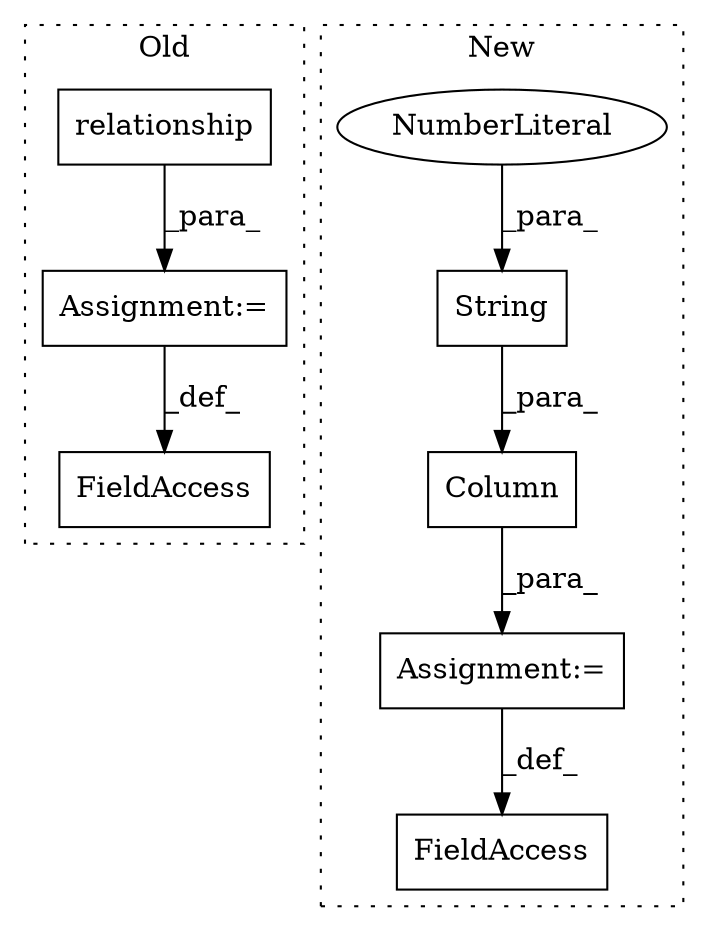 digraph G {
subgraph cluster0 {
1 [label="relationship" a="32" s="1049,1122" l="13,1" shape="box"];
3 [label="FieldAccess" a="22" s="1042" l="6" shape="box"];
7 [label="Assignment:=" a="7" s="1048" l="1" shape="box"];
label = "Old";
style="dotted";
}
subgraph cluster1 {
2 [label="Column" a="32" s="710,733" l="7,1" shape="box"];
4 [label="FieldAccess" a="22" s="698" l="11" shape="box"];
5 [label="String" a="32" s="717,726" l="7,1" shape="box"];
6 [label="NumberLiteral" a="34" s="724" l="2" shape="ellipse"];
8 [label="Assignment:=" a="7" s="709" l="1" shape="box"];
label = "New";
style="dotted";
}
1 -> 7 [label="_para_"];
2 -> 8 [label="_para_"];
5 -> 2 [label="_para_"];
6 -> 5 [label="_para_"];
7 -> 3 [label="_def_"];
8 -> 4 [label="_def_"];
}